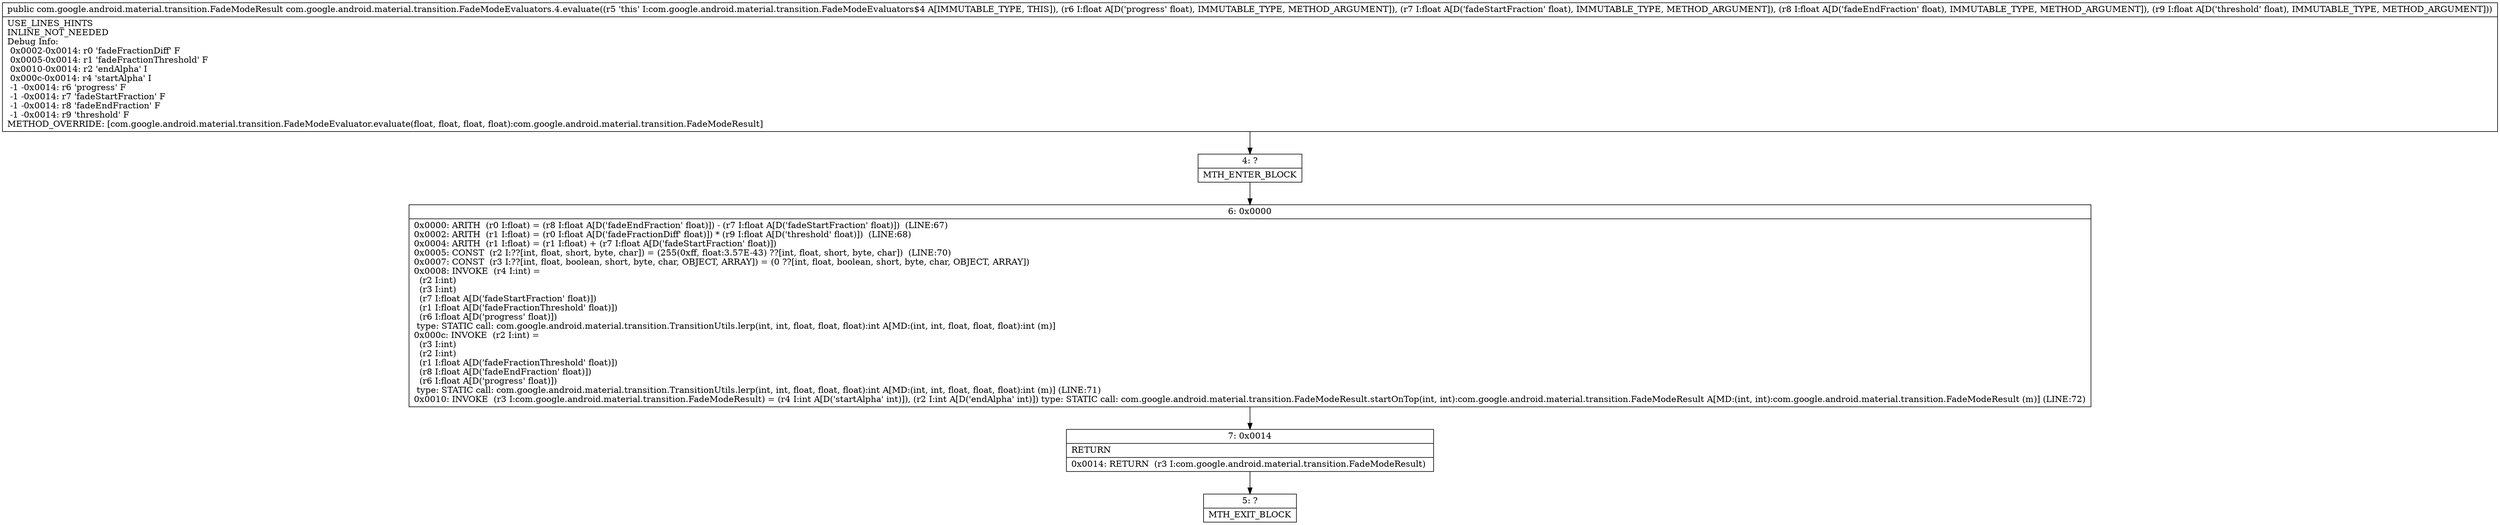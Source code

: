 digraph "CFG forcom.google.android.material.transition.FadeModeEvaluators.4.evaluate(FFFF)Lcom\/google\/android\/material\/transition\/FadeModeResult;" {
Node_4 [shape=record,label="{4\:\ ?|MTH_ENTER_BLOCK\l}"];
Node_6 [shape=record,label="{6\:\ 0x0000|0x0000: ARITH  (r0 I:float) = (r8 I:float A[D('fadeEndFraction' float)]) \- (r7 I:float A[D('fadeStartFraction' float)])  (LINE:67)\l0x0002: ARITH  (r1 I:float) = (r0 I:float A[D('fadeFractionDiff' float)]) * (r9 I:float A[D('threshold' float)])  (LINE:68)\l0x0004: ARITH  (r1 I:float) = (r1 I:float) + (r7 I:float A[D('fadeStartFraction' float)]) \l0x0005: CONST  (r2 I:??[int, float, short, byte, char]) = (255(0xff, float:3.57E\-43) ??[int, float, short, byte, char])  (LINE:70)\l0x0007: CONST  (r3 I:??[int, float, boolean, short, byte, char, OBJECT, ARRAY]) = (0 ??[int, float, boolean, short, byte, char, OBJECT, ARRAY]) \l0x0008: INVOKE  (r4 I:int) = \l  (r2 I:int)\l  (r3 I:int)\l  (r7 I:float A[D('fadeStartFraction' float)])\l  (r1 I:float A[D('fadeFractionThreshold' float)])\l  (r6 I:float A[D('progress' float)])\l type: STATIC call: com.google.android.material.transition.TransitionUtils.lerp(int, int, float, float, float):int A[MD:(int, int, float, float, float):int (m)]\l0x000c: INVOKE  (r2 I:int) = \l  (r3 I:int)\l  (r2 I:int)\l  (r1 I:float A[D('fadeFractionThreshold' float)])\l  (r8 I:float A[D('fadeEndFraction' float)])\l  (r6 I:float A[D('progress' float)])\l type: STATIC call: com.google.android.material.transition.TransitionUtils.lerp(int, int, float, float, float):int A[MD:(int, int, float, float, float):int (m)] (LINE:71)\l0x0010: INVOKE  (r3 I:com.google.android.material.transition.FadeModeResult) = (r4 I:int A[D('startAlpha' int)]), (r2 I:int A[D('endAlpha' int)]) type: STATIC call: com.google.android.material.transition.FadeModeResult.startOnTop(int, int):com.google.android.material.transition.FadeModeResult A[MD:(int, int):com.google.android.material.transition.FadeModeResult (m)] (LINE:72)\l}"];
Node_7 [shape=record,label="{7\:\ 0x0014|RETURN\l|0x0014: RETURN  (r3 I:com.google.android.material.transition.FadeModeResult) \l}"];
Node_5 [shape=record,label="{5\:\ ?|MTH_EXIT_BLOCK\l}"];
MethodNode[shape=record,label="{public com.google.android.material.transition.FadeModeResult com.google.android.material.transition.FadeModeEvaluators.4.evaluate((r5 'this' I:com.google.android.material.transition.FadeModeEvaluators$4 A[IMMUTABLE_TYPE, THIS]), (r6 I:float A[D('progress' float), IMMUTABLE_TYPE, METHOD_ARGUMENT]), (r7 I:float A[D('fadeStartFraction' float), IMMUTABLE_TYPE, METHOD_ARGUMENT]), (r8 I:float A[D('fadeEndFraction' float), IMMUTABLE_TYPE, METHOD_ARGUMENT]), (r9 I:float A[D('threshold' float), IMMUTABLE_TYPE, METHOD_ARGUMENT]))  | USE_LINES_HINTS\lINLINE_NOT_NEEDED\lDebug Info:\l  0x0002\-0x0014: r0 'fadeFractionDiff' F\l  0x0005\-0x0014: r1 'fadeFractionThreshold' F\l  0x0010\-0x0014: r2 'endAlpha' I\l  0x000c\-0x0014: r4 'startAlpha' I\l  \-1 \-0x0014: r6 'progress' F\l  \-1 \-0x0014: r7 'fadeStartFraction' F\l  \-1 \-0x0014: r8 'fadeEndFraction' F\l  \-1 \-0x0014: r9 'threshold' F\lMETHOD_OVERRIDE: [com.google.android.material.transition.FadeModeEvaluator.evaluate(float, float, float, float):com.google.android.material.transition.FadeModeResult]\l}"];
MethodNode -> Node_4;Node_4 -> Node_6;
Node_6 -> Node_7;
Node_7 -> Node_5;
}

